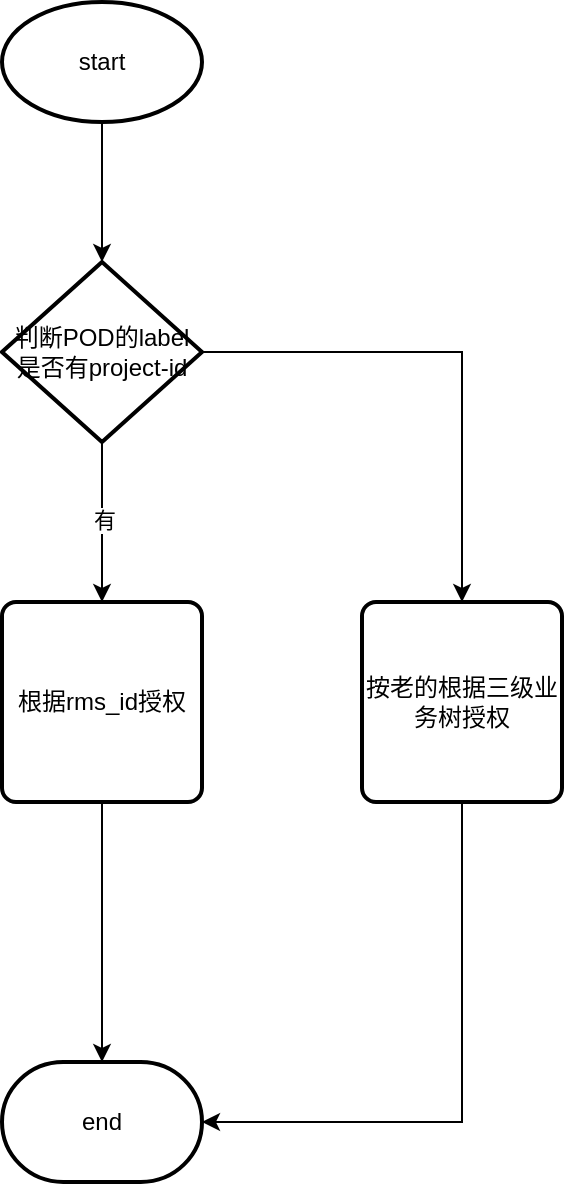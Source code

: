 <mxfile version="26.2.14">
  <diagram name="第 1 页" id="Wec1dz7UP3ePFHjkOBPh">
    <mxGraphModel dx="1042" dy="670" grid="1" gridSize="10" guides="1" tooltips="1" connect="1" arrows="1" fold="1" page="1" pageScale="1" pageWidth="827" pageHeight="1169" math="0" shadow="0">
      <root>
        <mxCell id="0" />
        <mxCell id="1" parent="0" />
        <mxCell id="pIf7GbkgjXQ6lJh8gveo-3" value="" style="edgeStyle=orthogonalEdgeStyle;rounded=0;orthogonalLoop=1;jettySize=auto;html=1;" edge="1" parent="1" source="pIf7GbkgjXQ6lJh8gveo-1" target="pIf7GbkgjXQ6lJh8gveo-2">
          <mxGeometry relative="1" as="geometry" />
        </mxCell>
        <mxCell id="pIf7GbkgjXQ6lJh8gveo-1" value="start" style="strokeWidth=2;html=1;shape=mxgraph.flowchart.start_1;whiteSpace=wrap;" vertex="1" parent="1">
          <mxGeometry x="260" y="100" width="100" height="60" as="geometry" />
        </mxCell>
        <mxCell id="pIf7GbkgjXQ6lJh8gveo-5" value="" style="edgeStyle=orthogonalEdgeStyle;rounded=0;orthogonalLoop=1;jettySize=auto;html=1;" edge="1" parent="1" source="pIf7GbkgjXQ6lJh8gveo-2" target="pIf7GbkgjXQ6lJh8gveo-4">
          <mxGeometry relative="1" as="geometry" />
        </mxCell>
        <mxCell id="pIf7GbkgjXQ6lJh8gveo-6" value="有" style="edgeLabel;html=1;align=center;verticalAlign=middle;resizable=0;points=[];" vertex="1" connectable="0" parent="pIf7GbkgjXQ6lJh8gveo-5">
          <mxGeometry x="-0.025" y="1" relative="1" as="geometry">
            <mxPoint as="offset" />
          </mxGeometry>
        </mxCell>
        <mxCell id="pIf7GbkgjXQ6lJh8gveo-8" style="edgeStyle=orthogonalEdgeStyle;rounded=0;orthogonalLoop=1;jettySize=auto;html=1;entryX=0.5;entryY=0;entryDx=0;entryDy=0;" edge="1" parent="1" source="pIf7GbkgjXQ6lJh8gveo-2" target="pIf7GbkgjXQ6lJh8gveo-7">
          <mxGeometry relative="1" as="geometry" />
        </mxCell>
        <mxCell id="pIf7GbkgjXQ6lJh8gveo-2" value="判断POD的label是否有project-id" style="strokeWidth=2;html=1;shape=mxgraph.flowchart.decision;whiteSpace=wrap;" vertex="1" parent="1">
          <mxGeometry x="260" y="230" width="100" height="90" as="geometry" />
        </mxCell>
        <mxCell id="pIf7GbkgjXQ6lJh8gveo-4" value="根据rms_id授权" style="rounded=1;whiteSpace=wrap;html=1;absoluteArcSize=1;arcSize=14;strokeWidth=2;" vertex="1" parent="1">
          <mxGeometry x="260" y="400" width="100" height="100" as="geometry" />
        </mxCell>
        <mxCell id="pIf7GbkgjXQ6lJh8gveo-7" value="按老的根据三级业务树授权" style="rounded=1;whiteSpace=wrap;html=1;absoluteArcSize=1;arcSize=14;strokeWidth=2;" vertex="1" parent="1">
          <mxGeometry x="440" y="400" width="100" height="100" as="geometry" />
        </mxCell>
        <mxCell id="pIf7GbkgjXQ6lJh8gveo-9" value="end" style="strokeWidth=2;html=1;shape=mxgraph.flowchart.terminator;whiteSpace=wrap;" vertex="1" parent="1">
          <mxGeometry x="260" y="630" width="100" height="60" as="geometry" />
        </mxCell>
        <mxCell id="pIf7GbkgjXQ6lJh8gveo-10" style="edgeStyle=orthogonalEdgeStyle;rounded=0;orthogonalLoop=1;jettySize=auto;html=1;entryX=0.5;entryY=0;entryDx=0;entryDy=0;entryPerimeter=0;" edge="1" parent="1" source="pIf7GbkgjXQ6lJh8gveo-4" target="pIf7GbkgjXQ6lJh8gveo-9">
          <mxGeometry relative="1" as="geometry" />
        </mxCell>
        <mxCell id="pIf7GbkgjXQ6lJh8gveo-11" style="edgeStyle=orthogonalEdgeStyle;rounded=0;orthogonalLoop=1;jettySize=auto;html=1;entryX=1;entryY=0.5;entryDx=0;entryDy=0;entryPerimeter=0;" edge="1" parent="1" source="pIf7GbkgjXQ6lJh8gveo-7" target="pIf7GbkgjXQ6lJh8gveo-9">
          <mxGeometry relative="1" as="geometry">
            <Array as="points">
              <mxPoint x="490" y="660" />
            </Array>
          </mxGeometry>
        </mxCell>
      </root>
    </mxGraphModel>
  </diagram>
</mxfile>
